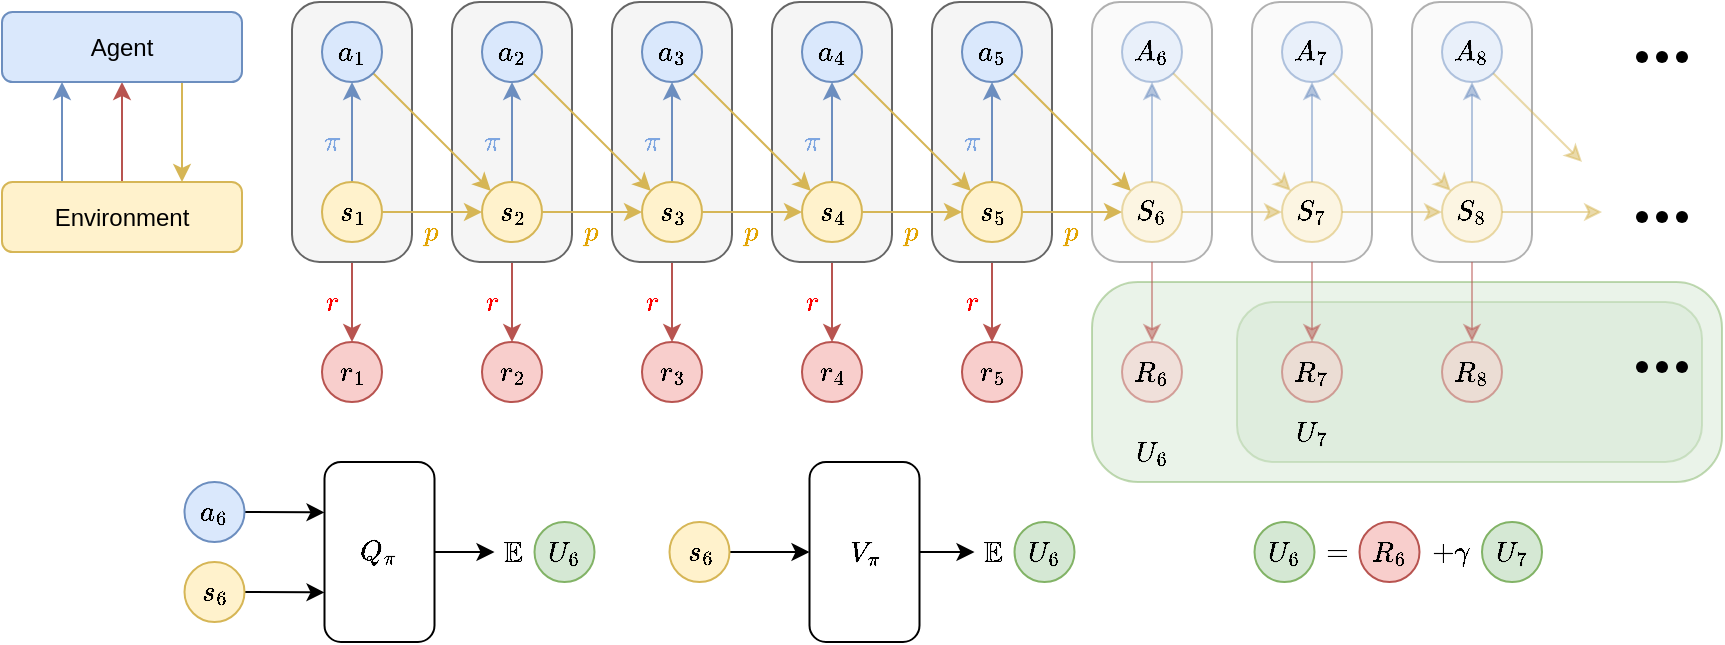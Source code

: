 <mxfile version="26.2.13">
  <diagram name="第 1 页" id="-8-6c3fv6u0c0Fh4d-nL">
    <mxGraphModel dx="1349" dy="803" grid="1" gridSize="10" guides="1" tooltips="1" connect="1" arrows="1" fold="1" page="1" pageScale="1" pageWidth="1000" pageHeight="1000" math="1" shadow="0">
      <root>
        <mxCell id="0" />
        <mxCell id="1" parent="0" />
        <mxCell id="Jj8NbGr1xBAOHB-64g-z-21" value="" style="rounded=1;whiteSpace=wrap;html=1;arcSize=23;fillColor=#d5e8d4;strokeColor=#82b366;opacity=50;" vertex="1" parent="1">
          <mxGeometry x="657.5" y="180" width="232.5" height="80" as="geometry" />
        </mxCell>
        <mxCell id="FWsvEQRZsJ5g-RSvaTtr-120" value="" style="rounded=1;whiteSpace=wrap;html=1;arcSize=23;fillColor=#d5e8d4;strokeColor=#82b366;opacity=50;" parent="1" vertex="1">
          <mxGeometry x="585" y="170" width="315" height="100" as="geometry" />
        </mxCell>
        <mxCell id="FWsvEQRZsJ5g-RSvaTtr-114" value="" style="rounded=1;whiteSpace=wrap;html=1;arcSize=23;fillColor=#f5f5f5;fontColor=#333333;strokeColor=#666666;opacity=50;" parent="1" vertex="1">
          <mxGeometry x="745" y="30" width="60" height="130" as="geometry" />
        </mxCell>
        <mxCell id="FWsvEQRZsJ5g-RSvaTtr-113" value="" style="rounded=1;whiteSpace=wrap;html=1;arcSize=23;fillColor=#f5f5f5;fontColor=#333333;strokeColor=#666666;opacity=50;" parent="1" vertex="1">
          <mxGeometry x="665" y="30" width="60" height="130" as="geometry" />
        </mxCell>
        <mxCell id="FWsvEQRZsJ5g-RSvaTtr-112" value="" style="rounded=1;whiteSpace=wrap;html=1;arcSize=23;fillColor=#f5f5f5;fontColor=#333333;strokeColor=#666666;opacity=50;" parent="1" vertex="1">
          <mxGeometry x="585" y="30" width="60" height="130" as="geometry" />
        </mxCell>
        <mxCell id="FWsvEQRZsJ5g-RSvaTtr-40" style="edgeStyle=none;rounded=0;orthogonalLoop=1;jettySize=auto;html=1;exitX=0.5;exitY=1;exitDx=0;exitDy=0;entryX=0.5;entryY=0;entryDx=0;entryDy=0;fillColor=#f8cecc;strokeColor=#b85450;" parent="1" source="FWsvEQRZsJ5g-RSvaTtr-30" target="FWsvEQRZsJ5g-RSvaTtr-36" edge="1">
          <mxGeometry relative="1" as="geometry" />
        </mxCell>
        <mxCell id="FWsvEQRZsJ5g-RSvaTtr-30" value="" style="rounded=1;whiteSpace=wrap;html=1;arcSize=23;fillColor=#f5f5f5;fontColor=#333333;strokeColor=#666666;" parent="1" vertex="1">
          <mxGeometry x="265" y="30" width="60" height="130" as="geometry" />
        </mxCell>
        <mxCell id="FWsvEQRZsJ5g-RSvaTtr-41" style="edgeStyle=none;rounded=0;orthogonalLoop=1;jettySize=auto;html=1;exitX=0.5;exitY=1;exitDx=0;exitDy=0;entryX=0.5;entryY=0;entryDx=0;entryDy=0;fillColor=#f8cecc;strokeColor=#b85450;" parent="1" source="FWsvEQRZsJ5g-RSvaTtr-31" target="FWsvEQRZsJ5g-RSvaTtr-37" edge="1">
          <mxGeometry relative="1" as="geometry" />
        </mxCell>
        <mxCell id="FWsvEQRZsJ5g-RSvaTtr-31" value="" style="rounded=1;whiteSpace=wrap;html=1;arcSize=23;fillColor=#f5f5f5;fontColor=#333333;strokeColor=#666666;" parent="1" vertex="1">
          <mxGeometry x="345" y="30" width="60" height="130" as="geometry" />
        </mxCell>
        <mxCell id="FWsvEQRZsJ5g-RSvaTtr-42" style="edgeStyle=none;rounded=0;orthogonalLoop=1;jettySize=auto;html=1;exitX=0.5;exitY=1;exitDx=0;exitDy=0;entryX=0.5;entryY=0;entryDx=0;entryDy=0;fillColor=#f8cecc;strokeColor=#b85450;" parent="1" source="FWsvEQRZsJ5g-RSvaTtr-32" target="FWsvEQRZsJ5g-RSvaTtr-38" edge="1">
          <mxGeometry relative="1" as="geometry" />
        </mxCell>
        <mxCell id="FWsvEQRZsJ5g-RSvaTtr-32" value="" style="rounded=1;whiteSpace=wrap;html=1;arcSize=23;fillColor=#f5f5f5;fontColor=#333333;strokeColor=#666666;" parent="1" vertex="1">
          <mxGeometry x="425" y="30" width="60" height="130" as="geometry" />
        </mxCell>
        <mxCell id="FWsvEQRZsJ5g-RSvaTtr-43" style="edgeStyle=none;rounded=0;orthogonalLoop=1;jettySize=auto;html=1;exitX=0.5;exitY=1;exitDx=0;exitDy=0;entryX=0.5;entryY=0;entryDx=0;entryDy=0;fillColor=#f8cecc;strokeColor=#b85450;" parent="1" source="FWsvEQRZsJ5g-RSvaTtr-33" target="FWsvEQRZsJ5g-RSvaTtr-39" edge="1">
          <mxGeometry relative="1" as="geometry" />
        </mxCell>
        <mxCell id="FWsvEQRZsJ5g-RSvaTtr-33" value="" style="rounded=1;whiteSpace=wrap;html=1;arcSize=23;fillColor=#f5f5f5;fontColor=#333333;strokeColor=#666666;" parent="1" vertex="1">
          <mxGeometry x="505" y="30" width="60" height="130" as="geometry" />
        </mxCell>
        <mxCell id="FWsvEQRZsJ5g-RSvaTtr-35" style="edgeStyle=none;rounded=0;orthogonalLoop=1;jettySize=auto;html=1;exitX=0.5;exitY=1;exitDx=0;exitDy=0;entryX=0.5;entryY=0;entryDx=0;entryDy=0;fillColor=#f8cecc;strokeColor=#b85450;" parent="1" source="FWsvEQRZsJ5g-RSvaTtr-29" target="FWsvEQRZsJ5g-RSvaTtr-28" edge="1">
          <mxGeometry relative="1" as="geometry" />
        </mxCell>
        <mxCell id="FWsvEQRZsJ5g-RSvaTtr-29" value="" style="rounded=1;whiteSpace=wrap;html=1;arcSize=23;fillColor=#f5f5f5;fontColor=#333333;strokeColor=#666666;" parent="1" vertex="1">
          <mxGeometry x="185" y="30" width="60" height="130" as="geometry" />
        </mxCell>
        <mxCell id="FWsvEQRZsJ5g-RSvaTtr-11" style="edgeStyle=orthogonalEdgeStyle;rounded=0;orthogonalLoop=1;jettySize=auto;html=1;exitX=0.5;exitY=0;exitDx=0;exitDy=0;entryX=0.5;entryY=1;entryDx=0;entryDy=0;fillColor=#dae8fc;strokeColor=#6c8ebf;" parent="1" source="FWsvEQRZsJ5g-RSvaTtr-1" target="FWsvEQRZsJ5g-RSvaTtr-6" edge="1">
          <mxGeometry relative="1" as="geometry" />
        </mxCell>
        <mxCell id="FWsvEQRZsJ5g-RSvaTtr-18" style="edgeStyle=none;rounded=0;orthogonalLoop=1;jettySize=auto;html=1;exitX=1;exitY=0.5;exitDx=0;exitDy=0;entryX=0;entryY=0.5;entryDx=0;entryDy=0;fillColor=#fff2cc;strokeColor=#d6b656;" parent="1" source="FWsvEQRZsJ5g-RSvaTtr-1" target="FWsvEQRZsJ5g-RSvaTtr-2" edge="1">
          <mxGeometry relative="1" as="geometry" />
        </mxCell>
        <mxCell id="FWsvEQRZsJ5g-RSvaTtr-1" value="$$s_1$$" style="ellipse;whiteSpace=wrap;html=1;aspect=fixed;fillColor=#fff2cc;strokeColor=#d6b656;" parent="1" vertex="1">
          <mxGeometry x="200" y="120" width="30" height="30" as="geometry" />
        </mxCell>
        <mxCell id="FWsvEQRZsJ5g-RSvaTtr-14" style="edgeStyle=none;rounded=0;orthogonalLoop=1;jettySize=auto;html=1;exitX=0.5;exitY=0;exitDx=0;exitDy=0;entryX=0.5;entryY=1;entryDx=0;entryDy=0;fillColor=#dae8fc;strokeColor=#6c8ebf;" parent="1" source="FWsvEQRZsJ5g-RSvaTtr-2" target="FWsvEQRZsJ5g-RSvaTtr-7" edge="1">
          <mxGeometry relative="1" as="geometry" />
        </mxCell>
        <mxCell id="FWsvEQRZsJ5g-RSvaTtr-23" style="edgeStyle=none;rounded=0;orthogonalLoop=1;jettySize=auto;html=1;exitX=1;exitY=0.5;exitDx=0;exitDy=0;entryX=0;entryY=0.5;entryDx=0;entryDy=0;fillColor=#fff2cc;strokeColor=#d6b656;" parent="1" source="FWsvEQRZsJ5g-RSvaTtr-2" target="FWsvEQRZsJ5g-RSvaTtr-3" edge="1">
          <mxGeometry relative="1" as="geometry" />
        </mxCell>
        <mxCell id="FWsvEQRZsJ5g-RSvaTtr-2" value="$$s_2$$" style="ellipse;whiteSpace=wrap;html=1;aspect=fixed;fillColor=#fff2cc;strokeColor=#d6b656;" parent="1" vertex="1">
          <mxGeometry x="280" y="120" width="30" height="30" as="geometry" />
        </mxCell>
        <mxCell id="FWsvEQRZsJ5g-RSvaTtr-15" style="edgeStyle=none;rounded=0;orthogonalLoop=1;jettySize=auto;html=1;exitX=0.5;exitY=0;exitDx=0;exitDy=0;entryX=0.5;entryY=1;entryDx=0;entryDy=0;fillColor=#dae8fc;strokeColor=#6c8ebf;" parent="1" source="FWsvEQRZsJ5g-RSvaTtr-3" target="FWsvEQRZsJ5g-RSvaTtr-8" edge="1">
          <mxGeometry relative="1" as="geometry" />
        </mxCell>
        <mxCell id="FWsvEQRZsJ5g-RSvaTtr-24" style="edgeStyle=none;rounded=0;orthogonalLoop=1;jettySize=auto;html=1;exitX=1;exitY=0.5;exitDx=0;exitDy=0;entryX=0;entryY=0.5;entryDx=0;entryDy=0;fillColor=#fff2cc;strokeColor=#d6b656;" parent="1" source="FWsvEQRZsJ5g-RSvaTtr-3" target="FWsvEQRZsJ5g-RSvaTtr-4" edge="1">
          <mxGeometry relative="1" as="geometry" />
        </mxCell>
        <mxCell id="FWsvEQRZsJ5g-RSvaTtr-3" value="$$s_3$$" style="ellipse;whiteSpace=wrap;html=1;aspect=fixed;fillColor=#fff2cc;strokeColor=#d6b656;" parent="1" vertex="1">
          <mxGeometry x="360" y="120" width="30" height="30" as="geometry" />
        </mxCell>
        <mxCell id="FWsvEQRZsJ5g-RSvaTtr-16" style="edgeStyle=none;rounded=0;orthogonalLoop=1;jettySize=auto;html=1;exitX=0.5;exitY=0;exitDx=0;exitDy=0;entryX=0.5;entryY=1;entryDx=0;entryDy=0;fillColor=#dae8fc;strokeColor=#6c8ebf;" parent="1" source="FWsvEQRZsJ5g-RSvaTtr-4" target="FWsvEQRZsJ5g-RSvaTtr-9" edge="1">
          <mxGeometry relative="1" as="geometry" />
        </mxCell>
        <mxCell id="FWsvEQRZsJ5g-RSvaTtr-25" style="edgeStyle=none;rounded=0;orthogonalLoop=1;jettySize=auto;html=1;exitX=1;exitY=0.5;exitDx=0;exitDy=0;entryX=0;entryY=0.5;entryDx=0;entryDy=0;fillColor=#fff2cc;strokeColor=#d6b656;" parent="1" source="FWsvEQRZsJ5g-RSvaTtr-4" target="FWsvEQRZsJ5g-RSvaTtr-5" edge="1">
          <mxGeometry relative="1" as="geometry" />
        </mxCell>
        <mxCell id="FWsvEQRZsJ5g-RSvaTtr-4" value="$$s_4$$" style="ellipse;whiteSpace=wrap;html=1;aspect=fixed;fillColor=#fff2cc;strokeColor=#d6b656;" parent="1" vertex="1">
          <mxGeometry x="440" y="120" width="30" height="30" as="geometry" />
        </mxCell>
        <mxCell id="FWsvEQRZsJ5g-RSvaTtr-17" style="edgeStyle=none;rounded=0;orthogonalLoop=1;jettySize=auto;html=1;exitX=0.5;exitY=0;exitDx=0;exitDy=0;entryX=0.5;entryY=1;entryDx=0;entryDy=0;fillColor=#dae8fc;strokeColor=#6c8ebf;" parent="1" source="FWsvEQRZsJ5g-RSvaTtr-5" target="FWsvEQRZsJ5g-RSvaTtr-10" edge="1">
          <mxGeometry relative="1" as="geometry" />
        </mxCell>
        <mxCell id="FWsvEQRZsJ5g-RSvaTtr-50" style="edgeStyle=none;rounded=0;orthogonalLoop=1;jettySize=auto;html=1;exitX=1;exitY=0.5;exitDx=0;exitDy=0;entryX=0;entryY=0.5;entryDx=0;entryDy=0;fillColor=#fff2cc;strokeColor=#d6b656;" parent="1" source="FWsvEQRZsJ5g-RSvaTtr-5" edge="1">
          <mxGeometry relative="1" as="geometry">
            <mxPoint x="600.0" y="135" as="targetPoint" />
          </mxGeometry>
        </mxCell>
        <mxCell id="FWsvEQRZsJ5g-RSvaTtr-5" value="$$s_5$$" style="ellipse;whiteSpace=wrap;html=1;aspect=fixed;fillColor=#fff2cc;strokeColor=#d6b656;" parent="1" vertex="1">
          <mxGeometry x="520" y="120" width="30" height="30" as="geometry" />
        </mxCell>
        <mxCell id="FWsvEQRZsJ5g-RSvaTtr-19" style="edgeStyle=none;rounded=0;orthogonalLoop=1;jettySize=auto;html=1;exitX=1;exitY=1;exitDx=0;exitDy=0;entryX=0;entryY=0;entryDx=0;entryDy=0;fillColor=#fff2cc;strokeColor=#d6b656;" parent="1" source="FWsvEQRZsJ5g-RSvaTtr-6" target="FWsvEQRZsJ5g-RSvaTtr-2" edge="1">
          <mxGeometry relative="1" as="geometry" />
        </mxCell>
        <mxCell id="FWsvEQRZsJ5g-RSvaTtr-6" value="$$a_1$$" style="ellipse;whiteSpace=wrap;html=1;aspect=fixed;fillColor=#dae8fc;strokeColor=#6c8ebf;" parent="1" vertex="1">
          <mxGeometry x="200" y="40" width="30" height="30" as="geometry" />
        </mxCell>
        <mxCell id="FWsvEQRZsJ5g-RSvaTtr-20" style="edgeStyle=none;rounded=0;orthogonalLoop=1;jettySize=auto;html=1;exitX=1;exitY=1;exitDx=0;exitDy=0;entryX=0;entryY=0;entryDx=0;entryDy=0;fillColor=#fff2cc;strokeColor=#d6b656;" parent="1" source="FWsvEQRZsJ5g-RSvaTtr-7" target="FWsvEQRZsJ5g-RSvaTtr-3" edge="1">
          <mxGeometry relative="1" as="geometry" />
        </mxCell>
        <mxCell id="FWsvEQRZsJ5g-RSvaTtr-7" value="$$a_2$$" style="ellipse;whiteSpace=wrap;html=1;aspect=fixed;fillColor=#dae8fc;strokeColor=#6c8ebf;" parent="1" vertex="1">
          <mxGeometry x="280" y="40" width="30" height="30" as="geometry" />
        </mxCell>
        <mxCell id="FWsvEQRZsJ5g-RSvaTtr-21" style="edgeStyle=none;rounded=0;orthogonalLoop=1;jettySize=auto;html=1;exitX=1;exitY=1;exitDx=0;exitDy=0;entryX=0;entryY=0;entryDx=0;entryDy=0;fillColor=#fff2cc;strokeColor=#d6b656;" parent="1" source="FWsvEQRZsJ5g-RSvaTtr-8" target="FWsvEQRZsJ5g-RSvaTtr-4" edge="1">
          <mxGeometry relative="1" as="geometry" />
        </mxCell>
        <mxCell id="FWsvEQRZsJ5g-RSvaTtr-8" value="$$a_3$$" style="ellipse;whiteSpace=wrap;html=1;aspect=fixed;fillColor=#dae8fc;strokeColor=#6c8ebf;" parent="1" vertex="1">
          <mxGeometry x="360" y="40" width="30" height="30" as="geometry" />
        </mxCell>
        <mxCell id="FWsvEQRZsJ5g-RSvaTtr-22" style="edgeStyle=none;rounded=0;orthogonalLoop=1;jettySize=auto;html=1;exitX=1;exitY=1;exitDx=0;exitDy=0;entryX=0;entryY=0;entryDx=0;entryDy=0;fillColor=#fff2cc;strokeColor=#d6b656;" parent="1" source="FWsvEQRZsJ5g-RSvaTtr-9" target="FWsvEQRZsJ5g-RSvaTtr-5" edge="1">
          <mxGeometry relative="1" as="geometry" />
        </mxCell>
        <mxCell id="FWsvEQRZsJ5g-RSvaTtr-9" value="$$a_4$$" style="ellipse;whiteSpace=wrap;html=1;aspect=fixed;fillColor=#dae8fc;strokeColor=#6c8ebf;" parent="1" vertex="1">
          <mxGeometry x="440" y="40" width="30" height="30" as="geometry" />
        </mxCell>
        <mxCell id="FWsvEQRZsJ5g-RSvaTtr-107" style="edgeStyle=none;rounded=0;orthogonalLoop=1;jettySize=auto;html=1;exitX=1;exitY=1;exitDx=0;exitDy=0;entryX=0;entryY=0;entryDx=0;entryDy=0;fillColor=#fff2cc;strokeColor=#d6b656;" parent="1" source="FWsvEQRZsJ5g-RSvaTtr-10" target="FWsvEQRZsJ5g-RSvaTtr-94" edge="1">
          <mxGeometry relative="1" as="geometry" />
        </mxCell>
        <mxCell id="FWsvEQRZsJ5g-RSvaTtr-10" value="$$a_5$$" style="ellipse;whiteSpace=wrap;html=1;aspect=fixed;fillColor=#dae8fc;strokeColor=#6c8ebf;" parent="1" vertex="1">
          <mxGeometry x="520" y="40" width="30" height="30" as="geometry" />
        </mxCell>
        <mxCell id="FWsvEQRZsJ5g-RSvaTtr-28" value="$$r_1$$" style="ellipse;whiteSpace=wrap;html=1;aspect=fixed;fillColor=#f8cecc;strokeColor=#b85450;" parent="1" vertex="1">
          <mxGeometry x="200" y="200" width="30" height="30" as="geometry" />
        </mxCell>
        <mxCell id="FWsvEQRZsJ5g-RSvaTtr-36" value="$$r_2$$" style="ellipse;whiteSpace=wrap;html=1;aspect=fixed;fillColor=#f8cecc;strokeColor=#b85450;" parent="1" vertex="1">
          <mxGeometry x="280" y="200" width="30" height="30" as="geometry" />
        </mxCell>
        <mxCell id="FWsvEQRZsJ5g-RSvaTtr-37" value="$$r_3$$" style="ellipse;whiteSpace=wrap;html=1;aspect=fixed;fillColor=#f8cecc;strokeColor=#b85450;" parent="1" vertex="1">
          <mxGeometry x="360" y="200" width="30" height="30" as="geometry" />
        </mxCell>
        <mxCell id="FWsvEQRZsJ5g-RSvaTtr-38" value="$$r_4$$" style="ellipse;whiteSpace=wrap;html=1;aspect=fixed;fillColor=#f8cecc;strokeColor=#b85450;" parent="1" vertex="1">
          <mxGeometry x="440" y="200" width="30" height="30" as="geometry" />
        </mxCell>
        <mxCell id="FWsvEQRZsJ5g-RSvaTtr-39" value="$$r_5$$" style="ellipse;whiteSpace=wrap;html=1;aspect=fixed;fillColor=#f8cecc;strokeColor=#b85450;" parent="1" vertex="1">
          <mxGeometry x="520" y="200" width="30" height="30" as="geometry" />
        </mxCell>
        <mxCell id="FWsvEQRZsJ5g-RSvaTtr-55" value="" style="shape=waypoint;sketch=0;fillStyle=solid;size=6;pointerEvents=1;points=[];fillColor=none;resizable=0;rotatable=0;perimeter=centerPerimeter;snapToPoint=1;" parent="1" vertex="1">
          <mxGeometry x="850" y="127.5" width="20" height="20" as="geometry" />
        </mxCell>
        <mxCell id="FWsvEQRZsJ5g-RSvaTtr-56" value="" style="shape=waypoint;sketch=0;fillStyle=solid;size=6;pointerEvents=1;points=[];fillColor=none;resizable=0;rotatable=0;perimeter=centerPerimeter;snapToPoint=1;" parent="1" vertex="1">
          <mxGeometry x="860" y="127.5" width="20" height="20" as="geometry" />
        </mxCell>
        <mxCell id="FWsvEQRZsJ5g-RSvaTtr-57" value="" style="shape=waypoint;sketch=0;fillStyle=solid;size=6;pointerEvents=1;points=[];fillColor=none;resizable=0;rotatable=0;perimeter=centerPerimeter;snapToPoint=1;" parent="1" vertex="1">
          <mxGeometry x="870" y="127.5" width="20" height="20" as="geometry" />
        </mxCell>
        <mxCell id="FWsvEQRZsJ5g-RSvaTtr-58" value="" style="shape=waypoint;sketch=0;fillStyle=solid;size=6;pointerEvents=1;points=[];fillColor=none;resizable=0;rotatable=0;perimeter=centerPerimeter;snapToPoint=1;" parent="1" vertex="1">
          <mxGeometry x="850" y="47.5" width="20" height="20" as="geometry" />
        </mxCell>
        <mxCell id="FWsvEQRZsJ5g-RSvaTtr-59" value="" style="shape=waypoint;sketch=0;fillStyle=solid;size=6;pointerEvents=1;points=[];fillColor=none;resizable=0;rotatable=0;perimeter=centerPerimeter;snapToPoint=1;" parent="1" vertex="1">
          <mxGeometry x="860" y="47.5" width="20" height="20" as="geometry" />
        </mxCell>
        <mxCell id="FWsvEQRZsJ5g-RSvaTtr-60" value="" style="shape=waypoint;sketch=0;fillStyle=solid;size=6;pointerEvents=1;points=[];fillColor=none;resizable=0;rotatable=0;perimeter=centerPerimeter;snapToPoint=1;" parent="1" vertex="1">
          <mxGeometry x="870" y="47.5" width="20" height="20" as="geometry" />
        </mxCell>
        <mxCell id="FWsvEQRZsJ5g-RSvaTtr-61" value="" style="shape=waypoint;sketch=0;fillStyle=solid;size=6;pointerEvents=1;points=[];fillColor=none;resizable=0;rotatable=0;perimeter=centerPerimeter;snapToPoint=1;" parent="1" vertex="1">
          <mxGeometry x="850" y="202.5" width="20" height="20" as="geometry" />
        </mxCell>
        <mxCell id="FWsvEQRZsJ5g-RSvaTtr-62" value="" style="shape=waypoint;sketch=0;fillStyle=solid;size=6;pointerEvents=1;points=[];fillColor=none;resizable=0;rotatable=0;perimeter=centerPerimeter;snapToPoint=1;" parent="1" vertex="1">
          <mxGeometry x="860" y="202.5" width="20" height="20" as="geometry" />
        </mxCell>
        <mxCell id="FWsvEQRZsJ5g-RSvaTtr-63" value="" style="shape=waypoint;sketch=0;fillStyle=solid;size=6;pointerEvents=1;points=[];fillColor=none;resizable=0;rotatable=0;perimeter=centerPerimeter;snapToPoint=1;" parent="1" vertex="1">
          <mxGeometry x="870" y="202.5" width="20" height="20" as="geometry" />
        </mxCell>
        <mxCell id="FWsvEQRZsJ5g-RSvaTtr-92" style="edgeStyle=none;rounded=0;orthogonalLoop=1;jettySize=auto;html=1;exitX=0.5;exitY=1;exitDx=0;exitDy=0;entryX=0.5;entryY=0;entryDx=0;entryDy=0;opacity=50;fillColor=#f8cecc;strokeColor=#b85450;" parent="1" target="FWsvEQRZsJ5g-RSvaTtr-96" edge="1">
          <mxGeometry relative="1" as="geometry">
            <mxPoint x="615" y="160" as="sourcePoint" />
          </mxGeometry>
        </mxCell>
        <mxCell id="FWsvEQRZsJ5g-RSvaTtr-93" style="edgeStyle=none;rounded=0;orthogonalLoop=1;jettySize=auto;html=1;exitX=0.5;exitY=0;exitDx=0;exitDy=0;entryX=0.5;entryY=1;entryDx=0;entryDy=0;opacity=50;fillColor=#dae8fc;strokeColor=#6c8ebf;" parent="1" source="FWsvEQRZsJ5g-RSvaTtr-94" target="FWsvEQRZsJ5g-RSvaTtr-95" edge="1">
          <mxGeometry relative="1" as="geometry" />
        </mxCell>
        <mxCell id="FWsvEQRZsJ5g-RSvaTtr-110" style="edgeStyle=none;rounded=0;orthogonalLoop=1;jettySize=auto;html=1;exitX=1;exitY=0.5;exitDx=0;exitDy=0;entryX=0;entryY=0.5;entryDx=0;entryDy=0;opacity=50;fillColor=#fff2cc;strokeColor=#d6b656;" parent="1" source="FWsvEQRZsJ5g-RSvaTtr-94" target="FWsvEQRZsJ5g-RSvaTtr-99" edge="1">
          <mxGeometry relative="1" as="geometry" />
        </mxCell>
        <mxCell id="FWsvEQRZsJ5g-RSvaTtr-94" value="$$S_6$$" style="ellipse;whiteSpace=wrap;html=1;aspect=fixed;fillColor=#fff2cc;strokeColor=#d6b656;opacity=50;" parent="1" vertex="1">
          <mxGeometry x="600" y="120" width="30" height="30" as="geometry" />
        </mxCell>
        <mxCell id="FWsvEQRZsJ5g-RSvaTtr-108" style="edgeStyle=none;rounded=0;orthogonalLoop=1;jettySize=auto;html=1;exitX=1;exitY=1;exitDx=0;exitDy=0;entryX=0;entryY=0;entryDx=0;entryDy=0;opacity=50;fillColor=#fff2cc;strokeColor=#d6b656;" parent="1" source="FWsvEQRZsJ5g-RSvaTtr-95" target="FWsvEQRZsJ5g-RSvaTtr-99" edge="1">
          <mxGeometry relative="1" as="geometry" />
        </mxCell>
        <mxCell id="FWsvEQRZsJ5g-RSvaTtr-95" value="$$A_6$$" style="ellipse;whiteSpace=wrap;html=1;aspect=fixed;fillColor=#dae8fc;strokeColor=#6c8ebf;opacity=50;" parent="1" vertex="1">
          <mxGeometry x="600" y="40" width="30" height="30" as="geometry" />
        </mxCell>
        <mxCell id="FWsvEQRZsJ5g-RSvaTtr-96" value="$$R_6$$" style="ellipse;whiteSpace=wrap;html=1;aspect=fixed;fillColor=#f8cecc;strokeColor=#b85450;opacity=50;" parent="1" vertex="1">
          <mxGeometry x="600" y="200" width="30" height="30" as="geometry" />
        </mxCell>
        <mxCell id="FWsvEQRZsJ5g-RSvaTtr-97" style="edgeStyle=none;rounded=0;orthogonalLoop=1;jettySize=auto;html=1;exitX=0.5;exitY=1;exitDx=0;exitDy=0;entryX=0.5;entryY=0;entryDx=0;entryDy=0;opacity=50;fillColor=#f8cecc;strokeColor=#b85450;" parent="1" target="FWsvEQRZsJ5g-RSvaTtr-101" edge="1">
          <mxGeometry relative="1" as="geometry">
            <mxPoint x="695" y="160" as="sourcePoint" />
          </mxGeometry>
        </mxCell>
        <mxCell id="FWsvEQRZsJ5g-RSvaTtr-98" style="edgeStyle=none;rounded=0;orthogonalLoop=1;jettySize=auto;html=1;exitX=0.5;exitY=0;exitDx=0;exitDy=0;entryX=0.5;entryY=1;entryDx=0;entryDy=0;opacity=50;fillColor=#dae8fc;strokeColor=#6c8ebf;" parent="1" source="FWsvEQRZsJ5g-RSvaTtr-99" target="FWsvEQRZsJ5g-RSvaTtr-100" edge="1">
          <mxGeometry relative="1" as="geometry" />
        </mxCell>
        <mxCell id="FWsvEQRZsJ5g-RSvaTtr-111" style="edgeStyle=none;rounded=0;orthogonalLoop=1;jettySize=auto;html=1;exitX=1;exitY=0.5;exitDx=0;exitDy=0;entryX=0;entryY=0.5;entryDx=0;entryDy=0;opacity=50;fillColor=#fff2cc;strokeColor=#d6b656;" parent="1" source="FWsvEQRZsJ5g-RSvaTtr-99" target="FWsvEQRZsJ5g-RSvaTtr-104" edge="1">
          <mxGeometry relative="1" as="geometry" />
        </mxCell>
        <mxCell id="FWsvEQRZsJ5g-RSvaTtr-99" value="$$S_7$$" style="ellipse;whiteSpace=wrap;html=1;aspect=fixed;fillColor=#fff2cc;strokeColor=#d6b656;opacity=50;" parent="1" vertex="1">
          <mxGeometry x="680" y="120" width="30" height="30" as="geometry" />
        </mxCell>
        <mxCell id="FWsvEQRZsJ5g-RSvaTtr-109" style="edgeStyle=none;rounded=0;orthogonalLoop=1;jettySize=auto;html=1;exitX=1;exitY=1;exitDx=0;exitDy=0;entryX=0;entryY=0;entryDx=0;entryDy=0;opacity=50;fillColor=#fff2cc;strokeColor=#d6b656;" parent="1" source="FWsvEQRZsJ5g-RSvaTtr-100" target="FWsvEQRZsJ5g-RSvaTtr-104" edge="1">
          <mxGeometry relative="1" as="geometry" />
        </mxCell>
        <mxCell id="FWsvEQRZsJ5g-RSvaTtr-100" value="$$A_7$$" style="ellipse;whiteSpace=wrap;html=1;aspect=fixed;fillColor=#dae8fc;strokeColor=#6c8ebf;opacity=50;" parent="1" vertex="1">
          <mxGeometry x="680" y="40" width="30" height="30" as="geometry" />
        </mxCell>
        <mxCell id="FWsvEQRZsJ5g-RSvaTtr-101" value="$$R_7$$" style="ellipse;whiteSpace=wrap;html=1;aspect=fixed;fillColor=#f8cecc;strokeColor=#b85450;opacity=50;" parent="1" vertex="1">
          <mxGeometry x="680" y="200" width="30" height="30" as="geometry" />
        </mxCell>
        <mxCell id="FWsvEQRZsJ5g-RSvaTtr-102" style="edgeStyle=none;rounded=0;orthogonalLoop=1;jettySize=auto;html=1;exitX=0.5;exitY=1;exitDx=0;exitDy=0;entryX=0.5;entryY=0;entryDx=0;entryDy=0;opacity=50;fillColor=#f8cecc;strokeColor=#b85450;" parent="1" target="FWsvEQRZsJ5g-RSvaTtr-106" edge="1">
          <mxGeometry relative="1" as="geometry">
            <mxPoint x="775" y="160" as="sourcePoint" />
          </mxGeometry>
        </mxCell>
        <mxCell id="FWsvEQRZsJ5g-RSvaTtr-103" style="edgeStyle=none;rounded=0;orthogonalLoop=1;jettySize=auto;html=1;exitX=0.5;exitY=0;exitDx=0;exitDy=0;entryX=0.5;entryY=1;entryDx=0;entryDy=0;opacity=50;fillColor=#dae8fc;strokeColor=#6c8ebf;" parent="1" source="FWsvEQRZsJ5g-RSvaTtr-104" target="FWsvEQRZsJ5g-RSvaTtr-105" edge="1">
          <mxGeometry relative="1" as="geometry" />
        </mxCell>
        <mxCell id="FWsvEQRZsJ5g-RSvaTtr-116" style="edgeStyle=none;rounded=0;orthogonalLoop=1;jettySize=auto;html=1;exitX=1;exitY=0.5;exitDx=0;exitDy=0;entryX=0;entryY=0.5;entryDx=0;entryDy=0;opacity=50;fillColor=#fff2cc;strokeColor=#d6b656;" parent="1" source="FWsvEQRZsJ5g-RSvaTtr-104" edge="1">
          <mxGeometry relative="1" as="geometry">
            <mxPoint x="840" y="135" as="targetPoint" />
          </mxGeometry>
        </mxCell>
        <mxCell id="FWsvEQRZsJ5g-RSvaTtr-104" value="$$S_8$$" style="ellipse;whiteSpace=wrap;html=1;aspect=fixed;fillColor=#fff2cc;strokeColor=#d6b656;opacity=50;" parent="1" vertex="1">
          <mxGeometry x="760" y="120" width="30" height="30" as="geometry" />
        </mxCell>
        <mxCell id="FWsvEQRZsJ5g-RSvaTtr-117" style="edgeStyle=none;rounded=0;orthogonalLoop=1;jettySize=auto;html=1;exitX=1;exitY=1;exitDx=0;exitDy=0;opacity=50;fillColor=#fff2cc;strokeColor=#d6b656;" parent="1" source="FWsvEQRZsJ5g-RSvaTtr-105" edge="1">
          <mxGeometry relative="1" as="geometry">
            <mxPoint x="830" y="110" as="targetPoint" />
          </mxGeometry>
        </mxCell>
        <mxCell id="FWsvEQRZsJ5g-RSvaTtr-105" value="$$A_8$$" style="ellipse;whiteSpace=wrap;html=1;aspect=fixed;fillColor=#dae8fc;strokeColor=#6c8ebf;opacity=50;" parent="1" vertex="1">
          <mxGeometry x="760" y="40" width="30" height="30" as="geometry" />
        </mxCell>
        <mxCell id="FWsvEQRZsJ5g-RSvaTtr-106" value="$$R_8$$" style="ellipse;whiteSpace=wrap;html=1;aspect=fixed;fillColor=#f8cecc;strokeColor=#b85450;opacity=50;" parent="1" vertex="1">
          <mxGeometry x="760" y="200" width="30" height="30" as="geometry" />
        </mxCell>
        <mxCell id="FWsvEQRZsJ5g-RSvaTtr-121" value="$$U_6$$" style="text;html=1;align=center;verticalAlign=middle;whiteSpace=wrap;rounded=0;" parent="1" vertex="1">
          <mxGeometry x="585" y="240" width="60" height="30" as="geometry" />
        </mxCell>
        <mxCell id="FWsvEQRZsJ5g-RSvaTtr-129" style="edgeStyle=none;rounded=0;orthogonalLoop=1;jettySize=auto;html=1;exitX=1;exitY=0.5;exitDx=0;exitDy=0;" parent="1" source="FWsvEQRZsJ5g-RSvaTtr-122" edge="1">
          <mxGeometry relative="1" as="geometry">
            <mxPoint x="201.25" y="325.2" as="targetPoint" />
          </mxGeometry>
        </mxCell>
        <mxCell id="FWsvEQRZsJ5g-RSvaTtr-122" value="$$s_6$$" style="ellipse;whiteSpace=wrap;html=1;aspect=fixed;fillColor=#fff2cc;strokeColor=#d6b656;" parent="1" vertex="1">
          <mxGeometry x="131.25" y="310" width="30" height="30" as="geometry" />
        </mxCell>
        <mxCell id="FWsvEQRZsJ5g-RSvaTtr-128" style="edgeStyle=none;rounded=0;orthogonalLoop=1;jettySize=auto;html=1;exitX=1;exitY=0.5;exitDx=0;exitDy=0;" parent="1" source="FWsvEQRZsJ5g-RSvaTtr-123" edge="1">
          <mxGeometry relative="1" as="geometry">
            <mxPoint x="201.25" y="285.2" as="targetPoint" />
          </mxGeometry>
        </mxCell>
        <mxCell id="FWsvEQRZsJ5g-RSvaTtr-123" value="$$a_6$$" style="ellipse;whiteSpace=wrap;html=1;aspect=fixed;fillColor=#dae8fc;strokeColor=#6c8ebf;" parent="1" vertex="1">
          <mxGeometry x="131.25" y="270" width="30" height="30" as="geometry" />
        </mxCell>
        <mxCell id="FWsvEQRZsJ5g-RSvaTtr-130" style="edgeStyle=none;rounded=0;orthogonalLoop=1;jettySize=auto;html=1;exitX=1;exitY=0.5;exitDx=0;exitDy=0;" parent="1" source="FWsvEQRZsJ5g-RSvaTtr-125" target="FWsvEQRZsJ5g-RSvaTtr-127" edge="1">
          <mxGeometry relative="1" as="geometry" />
        </mxCell>
        <mxCell id="FWsvEQRZsJ5g-RSvaTtr-125" value="$$Q_\pi$$" style="rounded=1;whiteSpace=wrap;html=1;" parent="1" vertex="1">
          <mxGeometry x="201.25" y="260" width="55" height="90" as="geometry" />
        </mxCell>
        <mxCell id="FWsvEQRZsJ5g-RSvaTtr-126" value="$$U_6$$" style="ellipse;whiteSpace=wrap;html=1;aspect=fixed;fillColor=#d5e8d4;strokeColor=#82b366;" parent="1" vertex="1">
          <mxGeometry x="306.25" y="290" width="30" height="30" as="geometry" />
        </mxCell>
        <mxCell id="FWsvEQRZsJ5g-RSvaTtr-127" value="$$\mathbb{E}$$" style="text;html=1;align=center;verticalAlign=middle;whiteSpace=wrap;rounded=0;" parent="1" vertex="1">
          <mxGeometry x="286.25" y="290" width="20" height="30" as="geometry" />
        </mxCell>
        <mxCell id="FWsvEQRZsJ5g-RSvaTtr-139" value="" style="edgeStyle=none;rounded=0;orthogonalLoop=1;jettySize=auto;html=1;" parent="1" source="FWsvEQRZsJ5g-RSvaTtr-132" target="FWsvEQRZsJ5g-RSvaTtr-136" edge="1">
          <mxGeometry relative="1" as="geometry" />
        </mxCell>
        <mxCell id="FWsvEQRZsJ5g-RSvaTtr-132" value="$$s_6$$" style="ellipse;whiteSpace=wrap;html=1;aspect=fixed;fillColor=#fff2cc;strokeColor=#d6b656;" parent="1" vertex="1">
          <mxGeometry x="373.75" y="290" width="30" height="30" as="geometry" />
        </mxCell>
        <mxCell id="FWsvEQRZsJ5g-RSvaTtr-135" style="edgeStyle=none;rounded=0;orthogonalLoop=1;jettySize=auto;html=1;exitX=1;exitY=0.5;exitDx=0;exitDy=0;" parent="1" source="FWsvEQRZsJ5g-RSvaTtr-136" target="FWsvEQRZsJ5g-RSvaTtr-138" edge="1">
          <mxGeometry relative="1" as="geometry" />
        </mxCell>
        <mxCell id="FWsvEQRZsJ5g-RSvaTtr-136" value="$$V_\pi$$" style="rounded=1;whiteSpace=wrap;html=1;" parent="1" vertex="1">
          <mxGeometry x="443.75" y="260" width="55" height="90" as="geometry" />
        </mxCell>
        <mxCell id="FWsvEQRZsJ5g-RSvaTtr-137" value="$$U_6$$" style="ellipse;whiteSpace=wrap;html=1;aspect=fixed;fillColor=#d5e8d4;strokeColor=#82b366;" parent="1" vertex="1">
          <mxGeometry x="546.25" y="290" width="30" height="30" as="geometry" />
        </mxCell>
        <mxCell id="FWsvEQRZsJ5g-RSvaTtr-138" value="$$\mathbb{E}$$" style="text;html=1;align=center;verticalAlign=middle;whiteSpace=wrap;rounded=0;" parent="1" vertex="1">
          <mxGeometry x="526.25" y="290" width="20" height="30" as="geometry" />
        </mxCell>
        <mxCell id="FWsvEQRZsJ5g-RSvaTtr-140" value="$$\pi$$" style="text;html=1;align=center;verticalAlign=middle;whiteSpace=wrap;rounded=0;fontColor=#7EA6E0;" parent="1" vertex="1">
          <mxGeometry x="195" y="90" width="20" height="20" as="geometry" />
        </mxCell>
        <mxCell id="FWsvEQRZsJ5g-RSvaTtr-141" value="$$\pi$$" style="text;html=1;align=center;verticalAlign=middle;whiteSpace=wrap;rounded=0;fontColor=#7EA6E0;" parent="1" vertex="1">
          <mxGeometry x="275" y="90" width="20" height="20" as="geometry" />
        </mxCell>
        <mxCell id="FWsvEQRZsJ5g-RSvaTtr-142" value="$$\pi$$" style="text;html=1;align=center;verticalAlign=middle;whiteSpace=wrap;rounded=0;fontColor=#7EA6E0;" parent="1" vertex="1">
          <mxGeometry x="355" y="90" width="20" height="20" as="geometry" />
        </mxCell>
        <mxCell id="FWsvEQRZsJ5g-RSvaTtr-143" value="$$\pi$$" style="text;html=1;align=center;verticalAlign=middle;whiteSpace=wrap;rounded=0;fontColor=#7EA6E0;" parent="1" vertex="1">
          <mxGeometry x="435" y="90" width="20" height="20" as="geometry" />
        </mxCell>
        <mxCell id="FWsvEQRZsJ5g-RSvaTtr-144" value="$$\pi$$" style="text;html=1;align=center;verticalAlign=middle;whiteSpace=wrap;rounded=0;fontColor=#7EA6E0;" parent="1" vertex="1">
          <mxGeometry x="515" y="90" width="20" height="20" as="geometry" />
        </mxCell>
        <mxCell id="FWsvEQRZsJ5g-RSvaTtr-145" value="$$r$$" style="text;html=1;align=center;verticalAlign=middle;whiteSpace=wrap;rounded=0;fontColor=#FF0000;" parent="1" vertex="1">
          <mxGeometry x="195" y="170" width="20" height="20" as="geometry" />
        </mxCell>
        <mxCell id="FWsvEQRZsJ5g-RSvaTtr-146" value="$$r$$" style="text;html=1;align=center;verticalAlign=middle;whiteSpace=wrap;rounded=0;fontColor=#FF0000;" parent="1" vertex="1">
          <mxGeometry x="275" y="170" width="20" height="20" as="geometry" />
        </mxCell>
        <mxCell id="FWsvEQRZsJ5g-RSvaTtr-147" value="$$r$$" style="text;html=1;align=center;verticalAlign=middle;whiteSpace=wrap;rounded=0;fontColor=#FF0000;" parent="1" vertex="1">
          <mxGeometry x="355" y="170" width="20" height="20" as="geometry" />
        </mxCell>
        <mxCell id="FWsvEQRZsJ5g-RSvaTtr-148" value="$$r$$" style="text;html=1;align=center;verticalAlign=middle;whiteSpace=wrap;rounded=0;fontColor=#FF0000;" parent="1" vertex="1">
          <mxGeometry x="435" y="170" width="20" height="20" as="geometry" />
        </mxCell>
        <mxCell id="FWsvEQRZsJ5g-RSvaTtr-149" value="$$r$$" style="text;html=1;align=center;verticalAlign=middle;whiteSpace=wrap;rounded=0;fontColor=#FF0000;" parent="1" vertex="1">
          <mxGeometry x="515" y="170" width="20" height="20" as="geometry" />
        </mxCell>
        <mxCell id="FWsvEQRZsJ5g-RSvaTtr-156" style="edgeStyle=none;rounded=0;orthogonalLoop=1;jettySize=auto;html=1;exitX=0.25;exitY=0;exitDx=0;exitDy=0;entryX=0.25;entryY=1;entryDx=0;entryDy=0;fillColor=#dae8fc;strokeColor=#6c8ebf;" parent="1" source="FWsvEQRZsJ5g-RSvaTtr-150" target="FWsvEQRZsJ5g-RSvaTtr-151" edge="1">
          <mxGeometry relative="1" as="geometry" />
        </mxCell>
        <mxCell id="FWsvEQRZsJ5g-RSvaTtr-157" style="edgeStyle=none;rounded=0;orthogonalLoop=1;jettySize=auto;html=1;exitX=0.5;exitY=0;exitDx=0;exitDy=0;entryX=0.5;entryY=1;entryDx=0;entryDy=0;fillColor=#f8cecc;strokeColor=#b85450;" parent="1" source="FWsvEQRZsJ5g-RSvaTtr-150" target="FWsvEQRZsJ5g-RSvaTtr-151" edge="1">
          <mxGeometry relative="1" as="geometry" />
        </mxCell>
        <mxCell id="FWsvEQRZsJ5g-RSvaTtr-150" value="Environment" style="rounded=1;whiteSpace=wrap;html=1;fillColor=#fff2cc;strokeColor=#d6b656;" parent="1" vertex="1">
          <mxGeometry x="40" y="120" width="120" height="35" as="geometry" />
        </mxCell>
        <mxCell id="FWsvEQRZsJ5g-RSvaTtr-155" style="edgeStyle=none;rounded=0;orthogonalLoop=1;jettySize=auto;html=1;exitX=0.75;exitY=1;exitDx=0;exitDy=0;entryX=0.75;entryY=0;entryDx=0;entryDy=0;fillColor=#fff2cc;strokeColor=#d6b656;" parent="1" source="FWsvEQRZsJ5g-RSvaTtr-151" target="FWsvEQRZsJ5g-RSvaTtr-150" edge="1">
          <mxGeometry relative="1" as="geometry" />
        </mxCell>
        <mxCell id="FWsvEQRZsJ5g-RSvaTtr-151" value="Agent" style="rounded=1;whiteSpace=wrap;html=1;fillColor=#dae8fc;strokeColor=#6c8ebf;" parent="1" vertex="1">
          <mxGeometry x="40" y="35" width="120" height="35" as="geometry" />
        </mxCell>
        <mxCell id="Jj8NbGr1xBAOHB-64g-z-22" value="$$U_7$$" style="text;html=1;align=center;verticalAlign=middle;whiteSpace=wrap;rounded=0;" vertex="1" parent="1">
          <mxGeometry x="665" y="230" width="60" height="30" as="geometry" />
        </mxCell>
        <mxCell id="Jj8NbGr1xBAOHB-64g-z-23" value="$$U_6$$" style="ellipse;whiteSpace=wrap;html=1;aspect=fixed;fillColor=#d5e8d4;strokeColor=#82b366;" vertex="1" parent="1">
          <mxGeometry x="666.25" y="290" width="30" height="30" as="geometry" />
        </mxCell>
        <mxCell id="Jj8NbGr1xBAOHB-64g-z-24" value="$$U_7$$" style="ellipse;whiteSpace=wrap;html=1;aspect=fixed;fillColor=#d5e8d4;strokeColor=#82b366;" vertex="1" parent="1">
          <mxGeometry x="780" y="290" width="30" height="30" as="geometry" />
        </mxCell>
        <mxCell id="Jj8NbGr1xBAOHB-64g-z-25" value="$$R_6$$" style="ellipse;whiteSpace=wrap;html=1;aspect=fixed;fillColor=#f8cecc;strokeColor=#b85450;" vertex="1" parent="1">
          <mxGeometry x="718.75" y="290" width="30" height="30" as="geometry" />
        </mxCell>
        <mxCell id="Jj8NbGr1xBAOHB-64g-z-26" value="$$=$$" style="text;html=1;align=center;verticalAlign=middle;whiteSpace=wrap;rounded=0;" vertex="1" parent="1">
          <mxGeometry x="696.25" y="290" width="22.5" height="30" as="geometry" />
        </mxCell>
        <mxCell id="Jj8NbGr1xBAOHB-64g-z-27" value="$$+\gamma$$" style="text;html=1;align=center;verticalAlign=middle;whiteSpace=wrap;rounded=0;" vertex="1" parent="1">
          <mxGeometry x="752.5" y="290" width="22.5" height="30" as="geometry" />
        </mxCell>
        <mxCell id="Jj8NbGr1xBAOHB-64g-z-28" value="&lt;font style=&quot;color: rgb(227, 163, 0);&quot;&gt;$$p$$&lt;/font&gt;" style="text;html=1;align=center;verticalAlign=middle;whiteSpace=wrap;rounded=0;fontColor=#FF0000;" vertex="1" parent="1">
          <mxGeometry x="245" y="135" width="20" height="20" as="geometry" />
        </mxCell>
        <mxCell id="Jj8NbGr1xBAOHB-64g-z-30" value="&lt;font style=&quot;color: rgb(227, 163, 0);&quot;&gt;$$p$$&lt;/font&gt;" style="text;html=1;align=center;verticalAlign=middle;whiteSpace=wrap;rounded=0;fontColor=#FF0000;" vertex="1" parent="1">
          <mxGeometry x="325" y="135" width="20" height="20" as="geometry" />
        </mxCell>
        <mxCell id="Jj8NbGr1xBAOHB-64g-z-31" value="&lt;font style=&quot;color: rgb(227, 163, 0);&quot;&gt;$$p$$&lt;/font&gt;" style="text;html=1;align=center;verticalAlign=middle;whiteSpace=wrap;rounded=0;fontColor=#FF0000;" vertex="1" parent="1">
          <mxGeometry x="405" y="135" width="20" height="20" as="geometry" />
        </mxCell>
        <mxCell id="Jj8NbGr1xBAOHB-64g-z-32" value="&lt;font style=&quot;color: rgb(227, 163, 0);&quot;&gt;$$p$$&lt;/font&gt;" style="text;html=1;align=center;verticalAlign=middle;whiteSpace=wrap;rounded=0;fontColor=#FF0000;" vertex="1" parent="1">
          <mxGeometry x="485" y="135" width="20" height="20" as="geometry" />
        </mxCell>
        <mxCell id="Jj8NbGr1xBAOHB-64g-z-33" value="&lt;font style=&quot;color: rgb(227, 163, 0);&quot;&gt;$$p$$&lt;/font&gt;" style="text;html=1;align=center;verticalAlign=middle;whiteSpace=wrap;rounded=0;fontColor=#FF0000;" vertex="1" parent="1">
          <mxGeometry x="565" y="135" width="20" height="20" as="geometry" />
        </mxCell>
      </root>
    </mxGraphModel>
  </diagram>
</mxfile>
